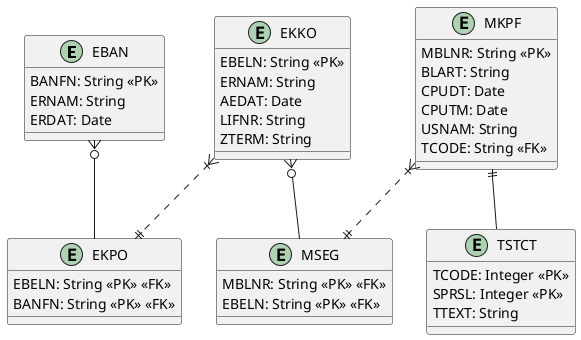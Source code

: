 @startuml

entity EBAN {
    BANFN: String <<PK>>
    ERNAM: String
    ERDAT: Date
}

entity EKKO {
    EBELN: String <<PK>>
    ERNAM: String
    AEDAT: Date
    LIFNR: String
    ZTERM: String
}

entity EKPO {
    EBELN: String <<PK>> <<FK>>
    BANFN: String <<PK>> <<FK>>
}

entity MKPF {
    MBLNR: String <<PK>>
    BLART: String
    CPUDT: Date
    CPUTM: Date
    USNAM: String
    TCODE: String <<FK>>
}

entity MSEG {
    MBLNR: String <<PK>> <<FK>>
    EBELN: String <<PK>> <<FK>>
}

entity TSTCT {
    TCODE: Integer <<PK>>
    SPRSL: Integer <<PK>>
    TTEXT: String
}

EKKO }|..|| EKPO
EBAN }o-- EKPO
MKPF }|..|| MSEG
EKKO }o-- MSEG
MKPF ||-- TSTCT

@enduml
